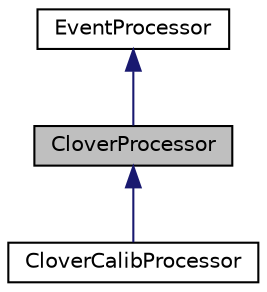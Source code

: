 digraph "CloverProcessor"
{
  edge [fontname="Helvetica",fontsize="10",labelfontname="Helvetica",labelfontsize="10"];
  node [fontname="Helvetica",fontsize="10",shape=record];
  Node1 [label="CloverProcessor",height=0.2,width=0.4,color="black", fillcolor="grey75", style="filled", fontcolor="black"];
  Node2 -> Node1 [dir="back",color="midnightblue",fontsize="10",style="solid",fontname="Helvetica"];
  Node2 [label="EventProcessor",height=0.2,width=0.4,color="black", fillcolor="white", style="filled",URL="$d6/d65/class_event_processor.html",tooltip="Class to handle event processing. "];
  Node1 -> Node3 [dir="back",color="midnightblue",fontsize="10",style="solid",fontname="Helvetica"];
  Node3 [label="CloverCalibProcessor",height=0.2,width=0.4,color="black", fillcolor="white", style="filled",URL="$db/d4e/class_clover_calib_processor.html",tooltip="A class to handle the calibrations for the Ge Processor. "];
}
